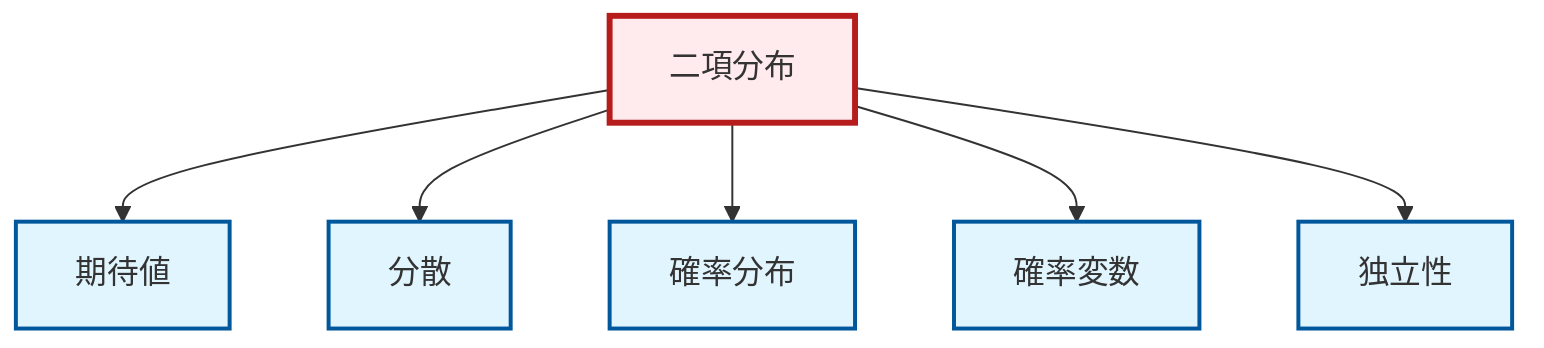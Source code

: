 graph TD
    classDef definition fill:#e1f5fe,stroke:#01579b,stroke-width:2px
    classDef theorem fill:#f3e5f5,stroke:#4a148c,stroke-width:2px
    classDef axiom fill:#fff3e0,stroke:#e65100,stroke-width:2px
    classDef example fill:#e8f5e9,stroke:#1b5e20,stroke-width:2px
    classDef current fill:#ffebee,stroke:#b71c1c,stroke-width:3px
    def-binomial-distribution["二項分布"]:::definition
    def-variance["分散"]:::definition
    def-random-variable["確率変数"]:::definition
    def-expectation["期待値"]:::definition
    def-independence["独立性"]:::definition
    def-probability-distribution["確率分布"]:::definition
    def-binomial-distribution --> def-expectation
    def-binomial-distribution --> def-variance
    def-binomial-distribution --> def-probability-distribution
    def-binomial-distribution --> def-random-variable
    def-binomial-distribution --> def-independence
    class def-binomial-distribution current